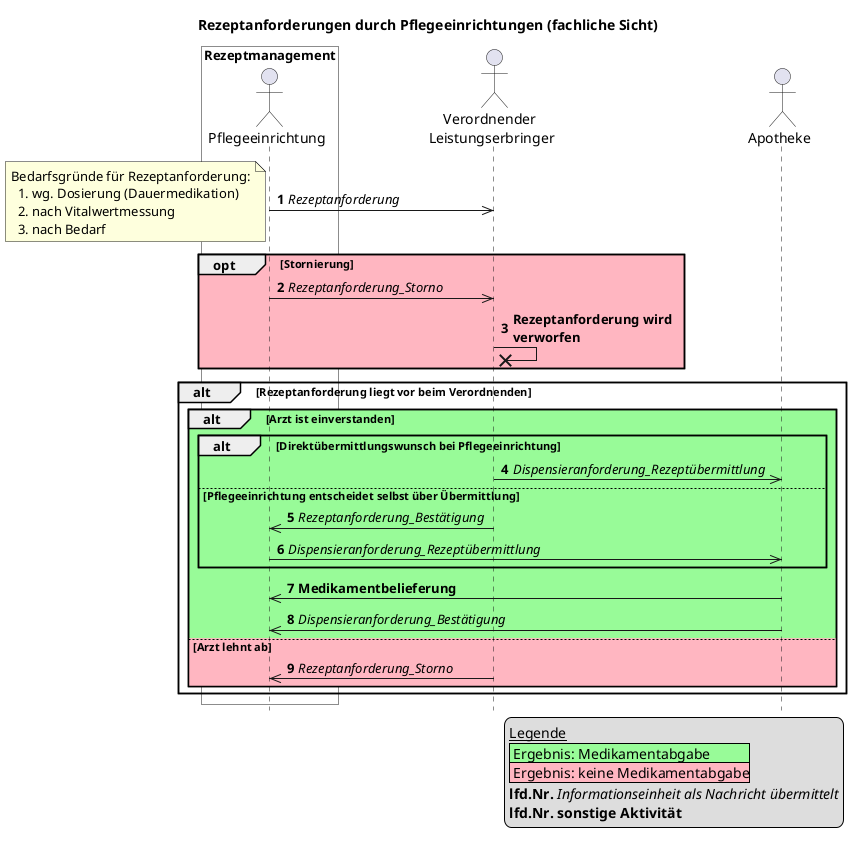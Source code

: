 @startuml


skinparam maxMessageSize 200

box "Rezeptmanagement" #White
    actor "Pflegeeinrichtung" as Pflegeeinrichtung
end box
actor "Verordnender \nLeistungserbringer" as Arztpraxis
actor Apotheke

title Rezeptanforderungen durch Pflegeeinrichtungen (fachliche Sicht)
hide footbox
autonumber

legend bottom right
    __Legende__
    |<#PaleGreen> Ergebnis: Medikamentabgabe|
    |<#LightPink> Ergebnis: keine Medikamentabgabe|
    **lfd.Nr.** //Informationseinheit als Nachricht übermittelt//
    **lfd.Nr.** **sonstige Aktivität**
endlegend

Pflegeeinrichtung ->> Arztpraxis: //Rezeptanforderung//
note left
    Bedarfsgründe für Rezeptanforderung:
      1. wg. Dosierung (Dauermedikation)
      2. nach Vitalwertmessung
      3. nach Bedarf
end note

opt #LightPink Stornierung
    Pflegeeinrichtung ->> Arztpraxis: //Rezeptanforderung_Storno//
    Arztpraxis ->x Arztpraxis: **Rezeptanforderung wird verworfen**
end

alt Rezeptanforderung liegt vor beim Verordnenden
    alt #PaleGreen Arzt ist einverstanden 
        alt Direktübermittlungswunsch bei Pflegeeinrichtung
        Arztpraxis ->> Apotheke: //Dispensieranforderung_Rezeptübermittlung//
        else Pflegeeinrichtung entscheidet selbst über Übermittlung
        Arztpraxis ->> Pflegeeinrichtung: //Rezeptanforderung_Bestätigung//
        Pflegeeinrichtung ->> Apotheke: //Dispensieranforderung_Rezeptübermittlung//
        end
        Apotheke ->> Pflegeeinrichtung: **Medikamentbelieferung**
        Apotheke ->> Pflegeeinrichtung: //Dispensieranforderung_Bestätigung//
    else #LightPink Arzt lehnt ab
        Arztpraxis ->> Pflegeeinrichtung: //Rezeptanforderung_Storno//
    end
end

@enduml